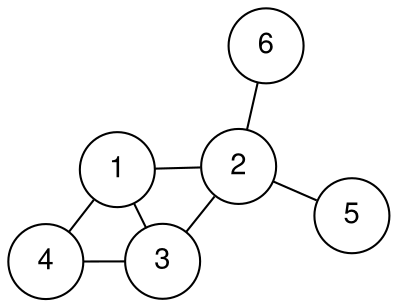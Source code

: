 graph G {
fontname="Helvetica,Arial,sans-serif"
node [fontname="Helvetica,Arial,sans-serif"]
edge [fontname="Helvetica,Arial,sans-serif"]
layout = neato
node [shape=circle];

1 -- 2;
1 -- 3;
1 -- 4;
2 -- 3;
2 -- 5;
2 -- 6;
3 -- 4;

overlap=false
fontsize=12;
}